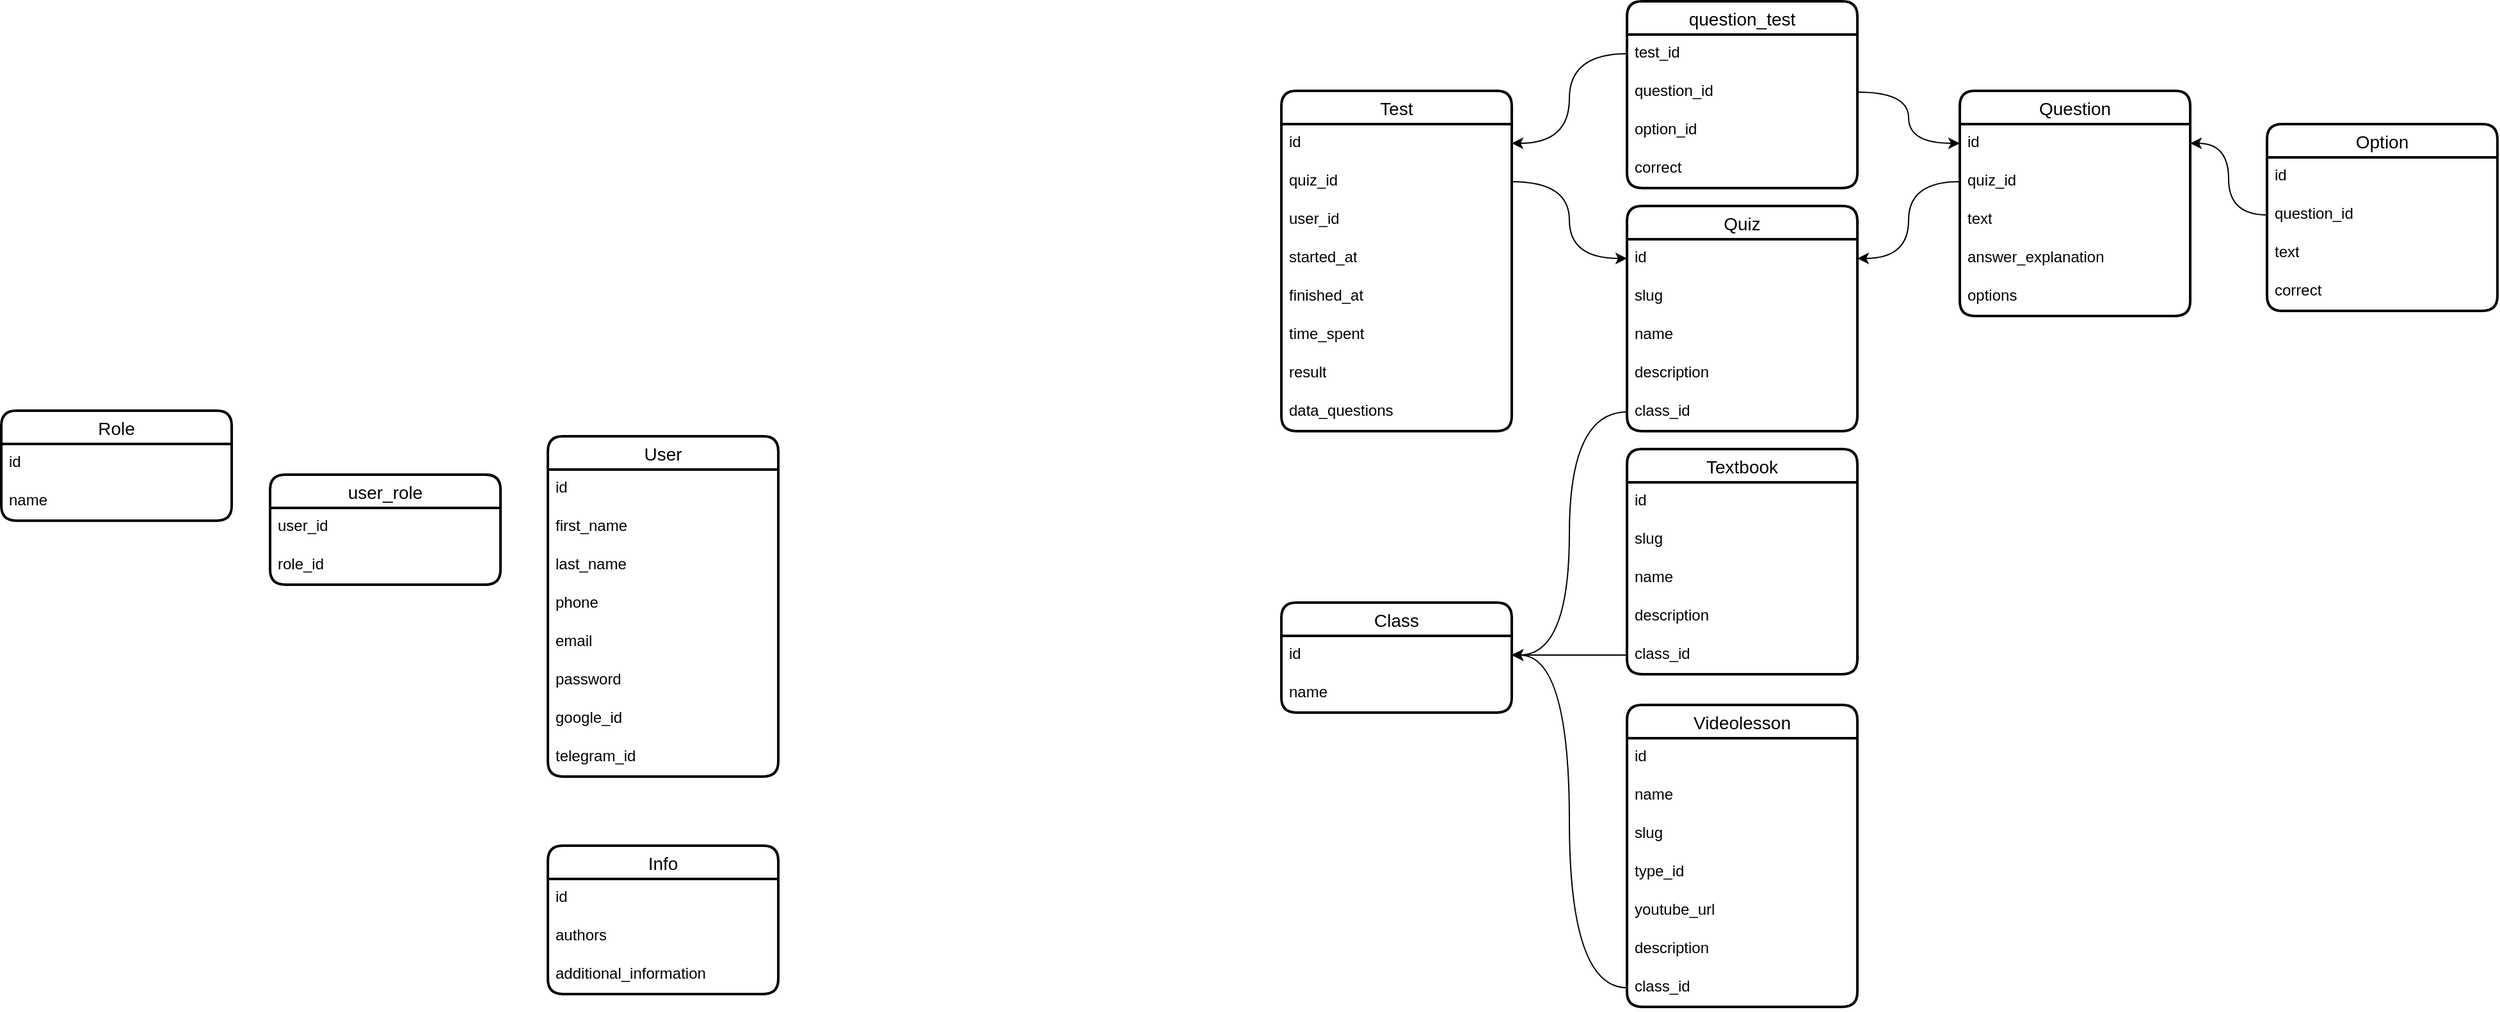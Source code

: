 <mxfile version="24.6.1" type="github">
  <diagram name="Страница — 1" id="V5JiSj_Rh7o43LOnUr3H">
    <mxGraphModel dx="2595" dy="479" grid="1" gridSize="10" guides="1" tooltips="1" connect="1" arrows="1" fold="1" page="1" pageScale="1" pageWidth="827" pageHeight="1169" math="0" shadow="0">
      <root>
        <mxCell id="0" />
        <mxCell id="1" parent="0" />
        <mxCell id="bqwLV_UvMLzOqP7b5uIp-1" value="User" style="swimlane;fontStyle=0;childLayout=stackLayout;horizontal=1;startSize=26;horizontalStack=0;resizeParent=1;resizeParentMax=0;resizeLast=0;collapsible=1;marginBottom=0;align=center;fontSize=14;strokeWidth=2;rounded=1;shadow=0;glass=0;swimlaneLine=1;labelBackgroundColor=none;labelBorderColor=none;textShadow=0;" parent="1" vertex="1">
          <mxGeometry x="-753" y="430" width="180" height="266" as="geometry" />
        </mxCell>
        <mxCell id="bqwLV_UvMLzOqP7b5uIp-2" value="id" style="text;strokeColor=none;fillColor=none;spacingLeft=4;spacingRight=4;overflow=hidden;rotatable=0;points=[[0,0.5],[1,0.5]];portConstraint=eastwest;fontSize=12;whiteSpace=wrap;html=1;" parent="bqwLV_UvMLzOqP7b5uIp-1" vertex="1">
          <mxGeometry y="26" width="180" height="30" as="geometry" />
        </mxCell>
        <mxCell id="bqwLV_UvMLzOqP7b5uIp-3" value="first_name" style="text;strokeColor=none;fillColor=none;spacingLeft=4;spacingRight=4;overflow=hidden;rotatable=0;points=[[0,0.5],[1,0.5]];portConstraint=eastwest;fontSize=12;whiteSpace=wrap;html=1;" parent="bqwLV_UvMLzOqP7b5uIp-1" vertex="1">
          <mxGeometry y="56" width="180" height="30" as="geometry" />
        </mxCell>
        <mxCell id="42qb5gUzSdiuSEMN5sQ_-18" value="last_name" style="text;strokeColor=none;fillColor=none;spacingLeft=4;spacingRight=4;overflow=hidden;rotatable=0;points=[[0,0.5],[1,0.5]];portConstraint=eastwest;fontSize=12;whiteSpace=wrap;html=1;" vertex="1" parent="bqwLV_UvMLzOqP7b5uIp-1">
          <mxGeometry y="86" width="180" height="30" as="geometry" />
        </mxCell>
        <mxCell id="bqwLV_UvMLzOqP7b5uIp-4" value="phone" style="text;strokeColor=none;fillColor=none;spacingLeft=4;spacingRight=4;overflow=hidden;rotatable=0;points=[[0,0.5],[1,0.5]];portConstraint=eastwest;fontSize=12;whiteSpace=wrap;html=1;" parent="bqwLV_UvMLzOqP7b5uIp-1" vertex="1">
          <mxGeometry y="116" width="180" height="30" as="geometry" />
        </mxCell>
        <mxCell id="42qb5gUzSdiuSEMN5sQ_-19" value="email" style="text;strokeColor=none;fillColor=none;spacingLeft=4;spacingRight=4;overflow=hidden;rotatable=0;points=[[0,0.5],[1,0.5]];portConstraint=eastwest;fontSize=12;whiteSpace=wrap;html=1;" vertex="1" parent="bqwLV_UvMLzOqP7b5uIp-1">
          <mxGeometry y="146" width="180" height="30" as="geometry" />
        </mxCell>
        <mxCell id="bqwLV_UvMLzOqP7b5uIp-5" value="password" style="text;strokeColor=none;fillColor=none;spacingLeft=4;spacingRight=4;overflow=hidden;rotatable=0;points=[[0,0.5],[1,0.5]];portConstraint=eastwest;fontSize=12;whiteSpace=wrap;html=1;" parent="bqwLV_UvMLzOqP7b5uIp-1" vertex="1">
          <mxGeometry y="176" width="180" height="30" as="geometry" />
        </mxCell>
        <mxCell id="42qb5gUzSdiuSEMN5sQ_-17" value="google_id" style="text;strokeColor=none;fillColor=none;spacingLeft=4;spacingRight=4;overflow=hidden;rotatable=0;points=[[0,0.5],[1,0.5]];portConstraint=eastwest;fontSize=12;whiteSpace=wrap;html=1;" vertex="1" parent="bqwLV_UvMLzOqP7b5uIp-1">
          <mxGeometry y="206" width="180" height="30" as="geometry" />
        </mxCell>
        <mxCell id="42qb5gUzSdiuSEMN5sQ_-20" value="telegram_id" style="text;strokeColor=none;fillColor=none;spacingLeft=4;spacingRight=4;overflow=hidden;rotatable=0;points=[[0,0.5],[1,0.5]];portConstraint=eastwest;fontSize=12;whiteSpace=wrap;html=1;" vertex="1" parent="bqwLV_UvMLzOqP7b5uIp-1">
          <mxGeometry y="236" width="180" height="30" as="geometry" />
        </mxCell>
        <mxCell id="bqwLV_UvMLzOqP7b5uIp-7" value="Role" style="swimlane;fontStyle=0;childLayout=stackLayout;horizontal=1;startSize=26;horizontalStack=0;resizeParent=1;resizeParentMax=0;resizeLast=0;collapsible=1;marginBottom=0;align=center;fontSize=14;strokeWidth=2;rounded=1;shadow=0;glass=0;swimlaneLine=1;labelBackgroundColor=none;labelBorderColor=none;textShadow=0;" parent="1" vertex="1">
          <mxGeometry x="-1180" y="410" width="180" height="86" as="geometry" />
        </mxCell>
        <mxCell id="bqwLV_UvMLzOqP7b5uIp-8" value="id" style="text;strokeColor=none;fillColor=none;spacingLeft=4;spacingRight=4;overflow=hidden;rotatable=0;points=[[0,0.5],[1,0.5]];portConstraint=eastwest;fontSize=12;whiteSpace=wrap;html=1;" parent="bqwLV_UvMLzOqP7b5uIp-7" vertex="1">
          <mxGeometry y="26" width="180" height="30" as="geometry" />
        </mxCell>
        <mxCell id="bqwLV_UvMLzOqP7b5uIp-9" value="name" style="text;strokeColor=none;fillColor=none;spacingLeft=4;spacingRight=4;overflow=hidden;rotatable=0;points=[[0,0.5],[1,0.5]];portConstraint=eastwest;fontSize=12;whiteSpace=wrap;html=1;" parent="bqwLV_UvMLzOqP7b5uIp-7" vertex="1">
          <mxGeometry y="56" width="180" height="30" as="geometry" />
        </mxCell>
        <mxCell id="bqwLV_UvMLzOqP7b5uIp-12" value="user_role" style="swimlane;fontStyle=0;childLayout=stackLayout;horizontal=1;startSize=26;horizontalStack=0;resizeParent=1;resizeParentMax=0;resizeLast=0;collapsible=1;marginBottom=0;align=center;fontSize=14;strokeWidth=2;rounded=1;shadow=0;glass=0;swimlaneLine=1;labelBackgroundColor=none;labelBorderColor=none;textShadow=0;" parent="1" vertex="1">
          <mxGeometry x="-970" y="460" width="180" height="86" as="geometry" />
        </mxCell>
        <mxCell id="bqwLV_UvMLzOqP7b5uIp-13" value="user_id" style="text;strokeColor=none;fillColor=none;spacingLeft=4;spacingRight=4;overflow=hidden;rotatable=0;points=[[0,0.5],[1,0.5]];portConstraint=eastwest;fontSize=12;whiteSpace=wrap;html=1;" parent="bqwLV_UvMLzOqP7b5uIp-12" vertex="1">
          <mxGeometry y="26" width="180" height="30" as="geometry" />
        </mxCell>
        <mxCell id="bqwLV_UvMLzOqP7b5uIp-14" value="role_id" style="text;strokeColor=none;fillColor=none;spacingLeft=4;spacingRight=4;overflow=hidden;rotatable=0;points=[[0,0.5],[1,0.5]];portConstraint=eastwest;fontSize=12;whiteSpace=wrap;html=1;" parent="bqwLV_UvMLzOqP7b5uIp-12" vertex="1">
          <mxGeometry y="56" width="180" height="30" as="geometry" />
        </mxCell>
        <mxCell id="bqwLV_UvMLzOqP7b5uIp-15" value="Quiz" style="swimlane;fontStyle=0;childLayout=stackLayout;horizontal=1;startSize=26;horizontalStack=0;resizeParent=1;resizeParentMax=0;resizeLast=0;collapsible=1;marginBottom=0;align=center;fontSize=14;strokeWidth=2;rounded=1;shadow=0;glass=0;swimlaneLine=1;labelBackgroundColor=none;labelBorderColor=none;textShadow=0;" parent="1" vertex="1">
          <mxGeometry x="90" y="250" width="180" height="176" as="geometry" />
        </mxCell>
        <mxCell id="bqwLV_UvMLzOqP7b5uIp-16" value="id" style="text;strokeColor=none;fillColor=none;spacingLeft=4;spacingRight=4;overflow=hidden;rotatable=0;points=[[0,0.5],[1,0.5]];portConstraint=eastwest;fontSize=12;whiteSpace=wrap;html=1;" parent="bqwLV_UvMLzOqP7b5uIp-15" vertex="1">
          <mxGeometry y="26" width="180" height="30" as="geometry" />
        </mxCell>
        <mxCell id="42qb5gUzSdiuSEMN5sQ_-11" value="slug" style="text;strokeColor=none;fillColor=none;spacingLeft=4;spacingRight=4;overflow=hidden;rotatable=0;points=[[0,0.5],[1,0.5]];portConstraint=eastwest;fontSize=12;whiteSpace=wrap;html=1;" vertex="1" parent="bqwLV_UvMLzOqP7b5uIp-15">
          <mxGeometry y="56" width="180" height="30" as="geometry" />
        </mxCell>
        <mxCell id="bqwLV_UvMLzOqP7b5uIp-17" value="name" style="text;strokeColor=none;fillColor=none;spacingLeft=4;spacingRight=4;overflow=hidden;rotatable=0;points=[[0,0.5],[1,0.5]];portConstraint=eastwest;fontSize=12;whiteSpace=wrap;html=1;" parent="bqwLV_UvMLzOqP7b5uIp-15" vertex="1">
          <mxGeometry y="86" width="180" height="30" as="geometry" />
        </mxCell>
        <mxCell id="bqwLV_UvMLzOqP7b5uIp-18" value="description" style="text;strokeColor=none;fillColor=none;spacingLeft=4;spacingRight=4;overflow=hidden;rotatable=0;points=[[0,0.5],[1,0.5]];portConstraint=eastwest;fontSize=12;whiteSpace=wrap;html=1;" parent="bqwLV_UvMLzOqP7b5uIp-15" vertex="1">
          <mxGeometry y="116" width="180" height="30" as="geometry" />
        </mxCell>
        <mxCell id="42qb5gUzSdiuSEMN5sQ_-5" value="class_id" style="text;strokeColor=none;fillColor=none;spacingLeft=4;spacingRight=4;overflow=hidden;rotatable=0;points=[[0,0.5],[1,0.5]];portConstraint=eastwest;fontSize=12;whiteSpace=wrap;html=1;" vertex="1" parent="bqwLV_UvMLzOqP7b5uIp-15">
          <mxGeometry y="146" width="180" height="30" as="geometry" />
        </mxCell>
        <mxCell id="bqwLV_UvMLzOqP7b5uIp-20" value="Question" style="swimlane;fontStyle=0;childLayout=stackLayout;horizontal=1;startSize=26;horizontalStack=0;resizeParent=1;resizeParentMax=0;resizeLast=0;collapsible=1;marginBottom=0;align=center;fontSize=14;strokeWidth=2;rounded=1;shadow=0;glass=0;swimlaneLine=1;labelBackgroundColor=none;labelBorderColor=none;textShadow=0;" parent="1" vertex="1">
          <mxGeometry x="350" y="160" width="180" height="176" as="geometry" />
        </mxCell>
        <mxCell id="bqwLV_UvMLzOqP7b5uIp-21" value="id" style="text;strokeColor=none;fillColor=none;spacingLeft=4;spacingRight=4;overflow=hidden;rotatable=0;points=[[0,0.5],[1,0.5]];portConstraint=eastwest;fontSize=12;whiteSpace=wrap;html=1;" parent="bqwLV_UvMLzOqP7b5uIp-20" vertex="1">
          <mxGeometry y="26" width="180" height="30" as="geometry" />
        </mxCell>
        <mxCell id="bqwLV_UvMLzOqP7b5uIp-22" value="quiz_id" style="text;strokeColor=none;fillColor=none;spacingLeft=4;spacingRight=4;overflow=hidden;rotatable=0;points=[[0,0.5],[1,0.5]];portConstraint=eastwest;fontSize=12;whiteSpace=wrap;html=1;" parent="bqwLV_UvMLzOqP7b5uIp-20" vertex="1">
          <mxGeometry y="56" width="180" height="30" as="geometry" />
        </mxCell>
        <mxCell id="bqwLV_UvMLzOqP7b5uIp-23" value="text" style="text;strokeColor=none;fillColor=none;spacingLeft=4;spacingRight=4;overflow=hidden;rotatable=0;points=[[0,0.5],[1,0.5]];portConstraint=eastwest;fontSize=12;whiteSpace=wrap;html=1;" parent="bqwLV_UvMLzOqP7b5uIp-20" vertex="1">
          <mxGeometry y="86" width="180" height="30" as="geometry" />
        </mxCell>
        <mxCell id="bqwLV_UvMLzOqP7b5uIp-31" value="answer_explanation" style="text;strokeColor=none;fillColor=none;spacingLeft=4;spacingRight=4;overflow=hidden;rotatable=0;points=[[0,0.5],[1,0.5]];portConstraint=eastwest;fontSize=12;whiteSpace=wrap;html=1;" parent="bqwLV_UvMLzOqP7b5uIp-20" vertex="1">
          <mxGeometry y="116" width="180" height="30" as="geometry" />
        </mxCell>
        <mxCell id="42qb5gUzSdiuSEMN5sQ_-16" value="options" style="text;strokeColor=none;fillColor=none;spacingLeft=4;spacingRight=4;overflow=hidden;rotatable=0;points=[[0,0.5],[1,0.5]];portConstraint=eastwest;fontSize=12;whiteSpace=wrap;html=1;" vertex="1" parent="bqwLV_UvMLzOqP7b5uIp-20">
          <mxGeometry y="146" width="180" height="30" as="geometry" />
        </mxCell>
        <mxCell id="bqwLV_UvMLzOqP7b5uIp-26" value="Option" style="swimlane;fontStyle=0;childLayout=stackLayout;horizontal=1;startSize=26;horizontalStack=0;resizeParent=1;resizeParentMax=0;resizeLast=0;collapsible=1;marginBottom=0;align=center;fontSize=14;strokeWidth=2;rounded=1;shadow=0;glass=0;swimlaneLine=1;labelBackgroundColor=none;labelBorderColor=none;textShadow=0;" parent="1" vertex="1">
          <mxGeometry x="590" y="186" width="180" height="146" as="geometry" />
        </mxCell>
        <mxCell id="bqwLV_UvMLzOqP7b5uIp-27" value="id" style="text;strokeColor=none;fillColor=none;spacingLeft=4;spacingRight=4;overflow=hidden;rotatable=0;points=[[0,0.5],[1,0.5]];portConstraint=eastwest;fontSize=12;whiteSpace=wrap;html=1;" parent="bqwLV_UvMLzOqP7b5uIp-26" vertex="1">
          <mxGeometry y="26" width="180" height="30" as="geometry" />
        </mxCell>
        <mxCell id="bqwLV_UvMLzOqP7b5uIp-28" value="question_id" style="text;strokeColor=none;fillColor=none;spacingLeft=4;spacingRight=4;overflow=hidden;rotatable=0;points=[[0,0.5],[1,0.5]];portConstraint=eastwest;fontSize=12;whiteSpace=wrap;html=1;" parent="bqwLV_UvMLzOqP7b5uIp-26" vertex="1">
          <mxGeometry y="56" width="180" height="30" as="geometry" />
        </mxCell>
        <mxCell id="bqwLV_UvMLzOqP7b5uIp-29" value="text" style="text;strokeColor=none;fillColor=none;spacingLeft=4;spacingRight=4;overflow=hidden;rotatable=0;points=[[0,0.5],[1,0.5]];portConstraint=eastwest;fontSize=12;whiteSpace=wrap;html=1;" parent="bqwLV_UvMLzOqP7b5uIp-26" vertex="1">
          <mxGeometry y="86" width="180" height="30" as="geometry" />
        </mxCell>
        <mxCell id="bqwLV_UvMLzOqP7b5uIp-30" value="correct" style="text;strokeColor=none;fillColor=none;spacingLeft=4;spacingRight=4;overflow=hidden;rotatable=0;points=[[0,0.5],[1,0.5]];portConstraint=eastwest;fontSize=12;whiteSpace=wrap;html=1;" parent="bqwLV_UvMLzOqP7b5uIp-26" vertex="1">
          <mxGeometry y="116" width="180" height="30" as="geometry" />
        </mxCell>
        <mxCell id="bqwLV_UvMLzOqP7b5uIp-32" style="edgeStyle=orthogonalEdgeStyle;rounded=0;orthogonalLoop=1;jettySize=auto;html=1;entryX=1;entryY=0.5;entryDx=0;entryDy=0;curved=1;" parent="1" source="bqwLV_UvMLzOqP7b5uIp-28" target="bqwLV_UvMLzOqP7b5uIp-21" edge="1">
          <mxGeometry relative="1" as="geometry" />
        </mxCell>
        <mxCell id="bqwLV_UvMLzOqP7b5uIp-33" style="edgeStyle=orthogonalEdgeStyle;rounded=0;orthogonalLoop=1;jettySize=auto;html=1;entryX=1;entryY=0.5;entryDx=0;entryDy=0;curved=1;" parent="1" source="bqwLV_UvMLzOqP7b5uIp-22" target="bqwLV_UvMLzOqP7b5uIp-16" edge="1">
          <mxGeometry relative="1" as="geometry" />
        </mxCell>
        <mxCell id="bqwLV_UvMLzOqP7b5uIp-34" value="Test" style="swimlane;fontStyle=0;childLayout=stackLayout;horizontal=1;startSize=26;horizontalStack=0;resizeParent=1;resizeParentMax=0;resizeLast=0;collapsible=1;marginBottom=0;align=center;fontSize=14;strokeWidth=2;rounded=1;shadow=0;glass=0;swimlaneLine=1;labelBackgroundColor=none;labelBorderColor=none;textShadow=0;" parent="1" vertex="1">
          <mxGeometry x="-180" y="160" width="180" height="266" as="geometry" />
        </mxCell>
        <mxCell id="bqwLV_UvMLzOqP7b5uIp-35" value="id" style="text;strokeColor=none;fillColor=none;spacingLeft=4;spacingRight=4;overflow=hidden;rotatable=0;points=[[0,0.5],[1,0.5]];portConstraint=eastwest;fontSize=12;whiteSpace=wrap;html=1;" parent="bqwLV_UvMLzOqP7b5uIp-34" vertex="1">
          <mxGeometry y="26" width="180" height="30" as="geometry" />
        </mxCell>
        <mxCell id="bqwLV_UvMLzOqP7b5uIp-36" value="quiz_id" style="text;strokeColor=none;fillColor=none;spacingLeft=4;spacingRight=4;overflow=hidden;rotatable=0;points=[[0,0.5],[1,0.5]];portConstraint=eastwest;fontSize=12;whiteSpace=wrap;html=1;" parent="bqwLV_UvMLzOqP7b5uIp-34" vertex="1">
          <mxGeometry y="56" width="180" height="30" as="geometry" />
        </mxCell>
        <mxCell id="bqwLV_UvMLzOqP7b5uIp-37" value="user_id" style="text;strokeColor=none;fillColor=none;spacingLeft=4;spacingRight=4;overflow=hidden;rotatable=0;points=[[0,0.5],[1,0.5]];portConstraint=eastwest;fontSize=12;whiteSpace=wrap;html=1;" parent="bqwLV_UvMLzOqP7b5uIp-34" vertex="1">
          <mxGeometry y="86" width="180" height="30" as="geometry" />
        </mxCell>
        <mxCell id="bqwLV_UvMLzOqP7b5uIp-49" value="started_at" style="text;strokeColor=none;fillColor=none;spacingLeft=4;spacingRight=4;overflow=hidden;rotatable=0;points=[[0,0.5],[1,0.5]];portConstraint=eastwest;fontSize=12;whiteSpace=wrap;html=1;" parent="bqwLV_UvMLzOqP7b5uIp-34" vertex="1">
          <mxGeometry y="116" width="180" height="30" as="geometry" />
        </mxCell>
        <mxCell id="bqwLV_UvMLzOqP7b5uIp-50" value="finished_at" style="text;strokeColor=none;fillColor=none;spacingLeft=4;spacingRight=4;overflow=hidden;rotatable=0;points=[[0,0.5],[1,0.5]];portConstraint=eastwest;fontSize=12;whiteSpace=wrap;html=1;" parent="bqwLV_UvMLzOqP7b5uIp-34" vertex="1">
          <mxGeometry y="146" width="180" height="30" as="geometry" />
        </mxCell>
        <mxCell id="42qb5gUzSdiuSEMN5sQ_-14" value="time_spent" style="text;strokeColor=none;fillColor=none;spacingLeft=4;spacingRight=4;overflow=hidden;rotatable=0;points=[[0,0.5],[1,0.5]];portConstraint=eastwest;fontSize=12;whiteSpace=wrap;html=1;" vertex="1" parent="bqwLV_UvMLzOqP7b5uIp-34">
          <mxGeometry y="176" width="180" height="30" as="geometry" />
        </mxCell>
        <mxCell id="42qb5gUzSdiuSEMN5sQ_-15" value="result" style="text;strokeColor=none;fillColor=none;spacingLeft=4;spacingRight=4;overflow=hidden;rotatable=0;points=[[0,0.5],[1,0.5]];portConstraint=eastwest;fontSize=12;whiteSpace=wrap;html=1;" vertex="1" parent="bqwLV_UvMLzOqP7b5uIp-34">
          <mxGeometry y="206" width="180" height="30" as="geometry" />
        </mxCell>
        <mxCell id="jvXau5YxdxnEVTkXbEb1-2" value="data_questions" style="text;strokeColor=none;fillColor=none;spacingLeft=4;spacingRight=4;overflow=hidden;rotatable=0;points=[[0,0.5],[1,0.5]];portConstraint=eastwest;fontSize=12;whiteSpace=wrap;html=1;" parent="bqwLV_UvMLzOqP7b5uIp-34" vertex="1">
          <mxGeometry y="236" width="180" height="30" as="geometry" />
        </mxCell>
        <mxCell id="bqwLV_UvMLzOqP7b5uIp-39" value="question_test" style="swimlane;fontStyle=0;childLayout=stackLayout;horizontal=1;startSize=26;horizontalStack=0;resizeParent=1;resizeParentMax=0;resizeLast=0;collapsible=1;marginBottom=0;align=center;fontSize=14;strokeWidth=2;rounded=1;shadow=0;glass=0;swimlaneLine=1;labelBackgroundColor=none;labelBorderColor=none;textShadow=0;" parent="1" vertex="1">
          <mxGeometry x="90" y="90" width="180" height="146" as="geometry" />
        </mxCell>
        <mxCell id="bqwLV_UvMLzOqP7b5uIp-41" value="test_id" style="text;strokeColor=none;fillColor=none;spacingLeft=4;spacingRight=4;overflow=hidden;rotatable=0;points=[[0,0.5],[1,0.5]];portConstraint=eastwest;fontSize=12;whiteSpace=wrap;html=1;" parent="bqwLV_UvMLzOqP7b5uIp-39" vertex="1">
          <mxGeometry y="26" width="180" height="30" as="geometry" />
        </mxCell>
        <mxCell id="bqwLV_UvMLzOqP7b5uIp-42" value="question_id" style="text;strokeColor=none;fillColor=none;spacingLeft=4;spacingRight=4;overflow=hidden;rotatable=0;points=[[0,0.5],[1,0.5]];portConstraint=eastwest;fontSize=12;whiteSpace=wrap;html=1;" parent="bqwLV_UvMLzOqP7b5uIp-39" vertex="1">
          <mxGeometry y="56" width="180" height="30" as="geometry" />
        </mxCell>
        <mxCell id="bqwLV_UvMLzOqP7b5uIp-43" value="option_id" style="text;strokeColor=none;fillColor=none;spacingLeft=4;spacingRight=4;overflow=hidden;rotatable=0;points=[[0,0.5],[1,0.5]];portConstraint=eastwest;fontSize=12;whiteSpace=wrap;html=1;" parent="bqwLV_UvMLzOqP7b5uIp-39" vertex="1">
          <mxGeometry y="86" width="180" height="30" as="geometry" />
        </mxCell>
        <mxCell id="bqwLV_UvMLzOqP7b5uIp-48" value="correct" style="text;strokeColor=none;fillColor=none;spacingLeft=4;spacingRight=4;overflow=hidden;rotatable=0;points=[[0,0.5],[1,0.5]];portConstraint=eastwest;fontSize=12;whiteSpace=wrap;html=1;" parent="bqwLV_UvMLzOqP7b5uIp-39" vertex="1">
          <mxGeometry y="116" width="180" height="30" as="geometry" />
        </mxCell>
        <mxCell id="bqwLV_UvMLzOqP7b5uIp-44" style="edgeStyle=orthogonalEdgeStyle;rounded=0;orthogonalLoop=1;jettySize=auto;html=1;entryX=1;entryY=0.5;entryDx=0;entryDy=0;curved=1;" parent="1" source="bqwLV_UvMLzOqP7b5uIp-41" target="bqwLV_UvMLzOqP7b5uIp-35" edge="1">
          <mxGeometry relative="1" as="geometry" />
        </mxCell>
        <mxCell id="bqwLV_UvMLzOqP7b5uIp-45" style="edgeStyle=orthogonalEdgeStyle;rounded=0;orthogonalLoop=1;jettySize=auto;html=1;entryX=0;entryY=0.5;entryDx=0;entryDy=0;curved=1;" parent="1" source="bqwLV_UvMLzOqP7b5uIp-36" target="bqwLV_UvMLzOqP7b5uIp-16" edge="1">
          <mxGeometry relative="1" as="geometry" />
        </mxCell>
        <mxCell id="bqwLV_UvMLzOqP7b5uIp-46" style="edgeStyle=orthogonalEdgeStyle;rounded=0;orthogonalLoop=1;jettySize=auto;html=1;entryX=0;entryY=0.5;entryDx=0;entryDy=0;curved=1;" parent="1" source="bqwLV_UvMLzOqP7b5uIp-42" target="bqwLV_UvMLzOqP7b5uIp-21" edge="1">
          <mxGeometry relative="1" as="geometry" />
        </mxCell>
        <mxCell id="jvXau5YxdxnEVTkXbEb1-3" value="Textbook" style="swimlane;fontStyle=0;childLayout=stackLayout;horizontal=1;startSize=26;horizontalStack=0;resizeParent=1;resizeParentMax=0;resizeLast=0;collapsible=1;marginBottom=0;align=center;fontSize=14;strokeWidth=2;rounded=1;shadow=0;glass=0;swimlaneLine=1;labelBackgroundColor=none;labelBorderColor=none;textShadow=0;" parent="1" vertex="1">
          <mxGeometry x="90" y="440" width="180" height="176" as="geometry" />
        </mxCell>
        <mxCell id="jvXau5YxdxnEVTkXbEb1-4" value="id" style="text;strokeColor=none;fillColor=none;spacingLeft=4;spacingRight=4;overflow=hidden;rotatable=0;points=[[0,0.5],[1,0.5]];portConstraint=eastwest;fontSize=12;whiteSpace=wrap;html=1;" parent="jvXau5YxdxnEVTkXbEb1-3" vertex="1">
          <mxGeometry y="26" width="180" height="30" as="geometry" />
        </mxCell>
        <mxCell id="42qb5gUzSdiuSEMN5sQ_-12" value="slug" style="text;strokeColor=none;fillColor=none;spacingLeft=4;spacingRight=4;overflow=hidden;rotatable=0;points=[[0,0.5],[1,0.5]];portConstraint=eastwest;fontSize=12;whiteSpace=wrap;html=1;" vertex="1" parent="jvXau5YxdxnEVTkXbEb1-3">
          <mxGeometry y="56" width="180" height="30" as="geometry" />
        </mxCell>
        <mxCell id="jvXau5YxdxnEVTkXbEb1-5" value="name" style="text;strokeColor=none;fillColor=none;spacingLeft=4;spacingRight=4;overflow=hidden;rotatable=0;points=[[0,0.5],[1,0.5]];portConstraint=eastwest;fontSize=12;whiteSpace=wrap;html=1;" parent="jvXau5YxdxnEVTkXbEb1-3" vertex="1">
          <mxGeometry y="86" width="180" height="30" as="geometry" />
        </mxCell>
        <mxCell id="jvXau5YxdxnEVTkXbEb1-6" value="description" style="text;strokeColor=none;fillColor=none;spacingLeft=4;spacingRight=4;overflow=hidden;rotatable=0;points=[[0,0.5],[1,0.5]];portConstraint=eastwest;fontSize=12;whiteSpace=wrap;html=1;" parent="jvXau5YxdxnEVTkXbEb1-3" vertex="1">
          <mxGeometry y="116" width="180" height="30" as="geometry" />
        </mxCell>
        <mxCell id="42qb5gUzSdiuSEMN5sQ_-6" value="class_id" style="text;strokeColor=none;fillColor=none;spacingLeft=4;spacingRight=4;overflow=hidden;rotatable=0;points=[[0,0.5],[1,0.5]];portConstraint=eastwest;fontSize=12;whiteSpace=wrap;html=1;" vertex="1" parent="jvXau5YxdxnEVTkXbEb1-3">
          <mxGeometry y="146" width="180" height="30" as="geometry" />
        </mxCell>
        <mxCell id="jvXau5YxdxnEVTkXbEb1-7" value="Videolesson" style="swimlane;fontStyle=0;childLayout=stackLayout;horizontal=1;startSize=26;horizontalStack=0;resizeParent=1;resizeParentMax=0;resizeLast=0;collapsible=1;marginBottom=0;align=center;fontSize=14;strokeWidth=2;rounded=1;shadow=0;glass=0;swimlaneLine=1;labelBackgroundColor=none;labelBorderColor=none;textShadow=0;" parent="1" vertex="1">
          <mxGeometry x="90" y="640" width="180" height="236" as="geometry" />
        </mxCell>
        <mxCell id="jvXau5YxdxnEVTkXbEb1-8" value="id" style="text;strokeColor=none;fillColor=none;spacingLeft=4;spacingRight=4;overflow=hidden;rotatable=0;points=[[0,0.5],[1,0.5]];portConstraint=eastwest;fontSize=12;whiteSpace=wrap;html=1;" parent="jvXau5YxdxnEVTkXbEb1-7" vertex="1">
          <mxGeometry y="26" width="180" height="30" as="geometry" />
        </mxCell>
        <mxCell id="jvXau5YxdxnEVTkXbEb1-9" value="name" style="text;strokeColor=none;fillColor=none;spacingLeft=4;spacingRight=4;overflow=hidden;rotatable=0;points=[[0,0.5],[1,0.5]];portConstraint=eastwest;fontSize=12;whiteSpace=wrap;html=1;" parent="jvXau5YxdxnEVTkXbEb1-7" vertex="1">
          <mxGeometry y="56" width="180" height="30" as="geometry" />
        </mxCell>
        <mxCell id="42qb5gUzSdiuSEMN5sQ_-13" value="slug" style="text;strokeColor=none;fillColor=none;spacingLeft=4;spacingRight=4;overflow=hidden;rotatable=0;points=[[0,0.5],[1,0.5]];portConstraint=eastwest;fontSize=12;whiteSpace=wrap;html=1;" vertex="1" parent="jvXau5YxdxnEVTkXbEb1-7">
          <mxGeometry y="86" width="180" height="30" as="geometry" />
        </mxCell>
        <mxCell id="jvXau5YxdxnEVTkXbEb1-10" value="type_id" style="text;strokeColor=none;fillColor=none;spacingLeft=4;spacingRight=4;overflow=hidden;rotatable=0;points=[[0,0.5],[1,0.5]];portConstraint=eastwest;fontSize=12;whiteSpace=wrap;html=1;" parent="jvXau5YxdxnEVTkXbEb1-7" vertex="1">
          <mxGeometry y="116" width="180" height="30" as="geometry" />
        </mxCell>
        <mxCell id="jvXau5YxdxnEVTkXbEb1-11" value="youtube_url" style="text;strokeColor=none;fillColor=none;spacingLeft=4;spacingRight=4;overflow=hidden;rotatable=0;points=[[0,0.5],[1,0.5]];portConstraint=eastwest;fontSize=12;whiteSpace=wrap;html=1;" parent="jvXau5YxdxnEVTkXbEb1-7" vertex="1">
          <mxGeometry y="146" width="180" height="30" as="geometry" />
        </mxCell>
        <mxCell id="jvXau5YxdxnEVTkXbEb1-12" value="description" style="text;strokeColor=none;fillColor=none;spacingLeft=4;spacingRight=4;overflow=hidden;rotatable=0;points=[[0,0.5],[1,0.5]];portConstraint=eastwest;fontSize=12;whiteSpace=wrap;html=1;" parent="jvXau5YxdxnEVTkXbEb1-7" vertex="1">
          <mxGeometry y="176" width="180" height="30" as="geometry" />
        </mxCell>
        <mxCell id="42qb5gUzSdiuSEMN5sQ_-7" value="class_id" style="text;strokeColor=none;fillColor=none;spacingLeft=4;spacingRight=4;overflow=hidden;rotatable=0;points=[[0,0.5],[1,0.5]];portConstraint=eastwest;fontSize=12;whiteSpace=wrap;html=1;" vertex="1" parent="jvXau5YxdxnEVTkXbEb1-7">
          <mxGeometry y="206" width="180" height="30" as="geometry" />
        </mxCell>
        <mxCell id="jvXau5YxdxnEVTkXbEb1-13" value="Info" style="swimlane;fontStyle=0;childLayout=stackLayout;horizontal=1;startSize=26;horizontalStack=0;resizeParent=1;resizeParentMax=0;resizeLast=0;collapsible=1;marginBottom=0;align=center;fontSize=14;strokeWidth=2;rounded=1;shadow=0;glass=0;swimlaneLine=1;labelBackgroundColor=none;labelBorderColor=none;textShadow=0;" parent="1" vertex="1">
          <mxGeometry x="-753" y="750" width="180" height="116" as="geometry" />
        </mxCell>
        <mxCell id="jvXau5YxdxnEVTkXbEb1-14" value="id" style="text;strokeColor=none;fillColor=none;spacingLeft=4;spacingRight=4;overflow=hidden;rotatable=0;points=[[0,0.5],[1,0.5]];portConstraint=eastwest;fontSize=12;whiteSpace=wrap;html=1;" parent="jvXau5YxdxnEVTkXbEb1-13" vertex="1">
          <mxGeometry y="26" width="180" height="30" as="geometry" />
        </mxCell>
        <mxCell id="jvXau5YxdxnEVTkXbEb1-15" value="authors" style="text;strokeColor=none;fillColor=none;spacingLeft=4;spacingRight=4;overflow=hidden;rotatable=0;points=[[0,0.5],[1,0.5]];portConstraint=eastwest;fontSize=12;whiteSpace=wrap;html=1;" parent="jvXau5YxdxnEVTkXbEb1-13" vertex="1">
          <mxGeometry y="56" width="180" height="30" as="geometry" />
        </mxCell>
        <mxCell id="jvXau5YxdxnEVTkXbEb1-16" value="additional_information" style="text;strokeColor=none;fillColor=none;spacingLeft=4;spacingRight=4;overflow=hidden;rotatable=0;points=[[0,0.5],[1,0.5]];portConstraint=eastwest;fontSize=12;whiteSpace=wrap;html=1;" parent="jvXau5YxdxnEVTkXbEb1-13" vertex="1">
          <mxGeometry y="86" width="180" height="30" as="geometry" />
        </mxCell>
        <mxCell id="42qb5gUzSdiuSEMN5sQ_-1" value="Class" style="swimlane;fontStyle=0;childLayout=stackLayout;horizontal=1;startSize=26;horizontalStack=0;resizeParent=1;resizeParentMax=0;resizeLast=0;collapsible=1;marginBottom=0;align=center;fontSize=14;strokeWidth=2;rounded=1;shadow=0;glass=0;swimlaneLine=1;labelBackgroundColor=none;labelBorderColor=none;textShadow=0;" vertex="1" parent="1">
          <mxGeometry x="-180" y="560" width="180" height="86" as="geometry" />
        </mxCell>
        <mxCell id="42qb5gUzSdiuSEMN5sQ_-2" value="id" style="text;strokeColor=none;fillColor=none;spacingLeft=4;spacingRight=4;overflow=hidden;rotatable=0;points=[[0,0.5],[1,0.5]];portConstraint=eastwest;fontSize=12;whiteSpace=wrap;html=1;" vertex="1" parent="42qb5gUzSdiuSEMN5sQ_-1">
          <mxGeometry y="26" width="180" height="30" as="geometry" />
        </mxCell>
        <mxCell id="42qb5gUzSdiuSEMN5sQ_-3" value="name" style="text;strokeColor=none;fillColor=none;spacingLeft=4;spacingRight=4;overflow=hidden;rotatable=0;points=[[0,0.5],[1,0.5]];portConstraint=eastwest;fontSize=12;whiteSpace=wrap;html=1;" vertex="1" parent="42qb5gUzSdiuSEMN5sQ_-1">
          <mxGeometry y="56" width="180" height="30" as="geometry" />
        </mxCell>
        <mxCell id="42qb5gUzSdiuSEMN5sQ_-8" style="edgeStyle=orthogonalEdgeStyle;rounded=0;orthogonalLoop=1;jettySize=auto;html=1;entryX=1;entryY=0.5;entryDx=0;entryDy=0;curved=1;" edge="1" parent="1" source="42qb5gUzSdiuSEMN5sQ_-5" target="42qb5gUzSdiuSEMN5sQ_-2">
          <mxGeometry relative="1" as="geometry" />
        </mxCell>
        <mxCell id="42qb5gUzSdiuSEMN5sQ_-9" style="edgeStyle=orthogonalEdgeStyle;rounded=0;orthogonalLoop=1;jettySize=auto;html=1;entryX=1;entryY=0.5;entryDx=0;entryDy=0;curved=1;" edge="1" parent="1" source="42qb5gUzSdiuSEMN5sQ_-6" target="42qb5gUzSdiuSEMN5sQ_-2">
          <mxGeometry relative="1" as="geometry" />
        </mxCell>
        <mxCell id="42qb5gUzSdiuSEMN5sQ_-10" style="edgeStyle=orthogonalEdgeStyle;rounded=0;orthogonalLoop=1;jettySize=auto;html=1;entryX=1;entryY=0.5;entryDx=0;entryDy=0;curved=1;" edge="1" parent="1" source="42qb5gUzSdiuSEMN5sQ_-7" target="42qb5gUzSdiuSEMN5sQ_-2">
          <mxGeometry relative="1" as="geometry" />
        </mxCell>
      </root>
    </mxGraphModel>
  </diagram>
</mxfile>
